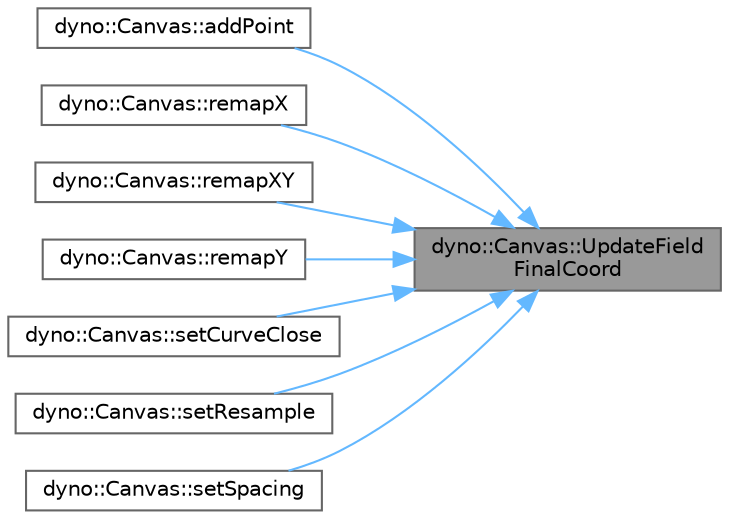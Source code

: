 digraph "dyno::Canvas::UpdateFieldFinalCoord"
{
 // LATEX_PDF_SIZE
  bgcolor="transparent";
  edge [fontname=Helvetica,fontsize=10,labelfontname=Helvetica,labelfontsize=10];
  node [fontname=Helvetica,fontsize=10,shape=box,height=0.2,width=0.4];
  rankdir="RL";
  Node1 [id="Node000001",label="dyno::Canvas::UpdateField\lFinalCoord",height=0.2,width=0.4,color="gray40", fillcolor="grey60", style="filled", fontcolor="black",tooltip=" "];
  Node1 -> Node2 [id="edge1_Node000001_Node000002",dir="back",color="steelblue1",style="solid",tooltip=" "];
  Node2 [id="Node000002",label="dyno::Canvas::addPoint",height=0.2,width=0.4,color="grey40", fillcolor="white", style="filled",URL="$classdyno_1_1_canvas.html#a4e48569a29bc960b5039183c94b2d703",tooltip=" "];
  Node1 -> Node3 [id="edge2_Node000001_Node000003",dir="back",color="steelblue1",style="solid",tooltip=" "];
  Node3 [id="Node000003",label="dyno::Canvas::remapX",height=0.2,width=0.4,color="grey40", fillcolor="white", style="filled",URL="$classdyno_1_1_canvas.html#a60ebf6345f2eedde3b5754a546e21541",tooltip=" "];
  Node1 -> Node4 [id="edge3_Node000001_Node000004",dir="back",color="steelblue1",style="solid",tooltip=" "];
  Node4 [id="Node000004",label="dyno::Canvas::remapXY",height=0.2,width=0.4,color="grey40", fillcolor="white", style="filled",URL="$classdyno_1_1_canvas.html#a1dc08157be601c10afd546308f6bbdef",tooltip=" "];
  Node1 -> Node5 [id="edge4_Node000001_Node000005",dir="back",color="steelblue1",style="solid",tooltip=" "];
  Node5 [id="Node000005",label="dyno::Canvas::remapY",height=0.2,width=0.4,color="grey40", fillcolor="white", style="filled",URL="$classdyno_1_1_canvas.html#a770aae2537a37d9ba8b1f89cc3460dde",tooltip=" "];
  Node1 -> Node6 [id="edge5_Node000001_Node000006",dir="back",color="steelblue1",style="solid",tooltip=" "];
  Node6 [id="Node000006",label="dyno::Canvas::setCurveClose",height=0.2,width=0.4,color="grey40", fillcolor="white", style="filled",URL="$classdyno_1_1_canvas.html#a543075f80c907ae424e12f5f453db0fa",tooltip=" "];
  Node1 -> Node7 [id="edge6_Node000001_Node000007",dir="back",color="steelblue1",style="solid",tooltip=" "];
  Node7 [id="Node000007",label="dyno::Canvas::setResample",height=0.2,width=0.4,color="grey40", fillcolor="white", style="filled",URL="$classdyno_1_1_canvas.html#a65df14db9b6b57a7147efb9993ab8566",tooltip=" "];
  Node1 -> Node8 [id="edge7_Node000001_Node000008",dir="back",color="steelblue1",style="solid",tooltip=" "];
  Node8 [id="Node000008",label="dyno::Canvas::setSpacing",height=0.2,width=0.4,color="grey40", fillcolor="white", style="filled",URL="$classdyno_1_1_canvas.html#aa9c359acceab9e89ec3beed888c5de99",tooltip=" "];
}
